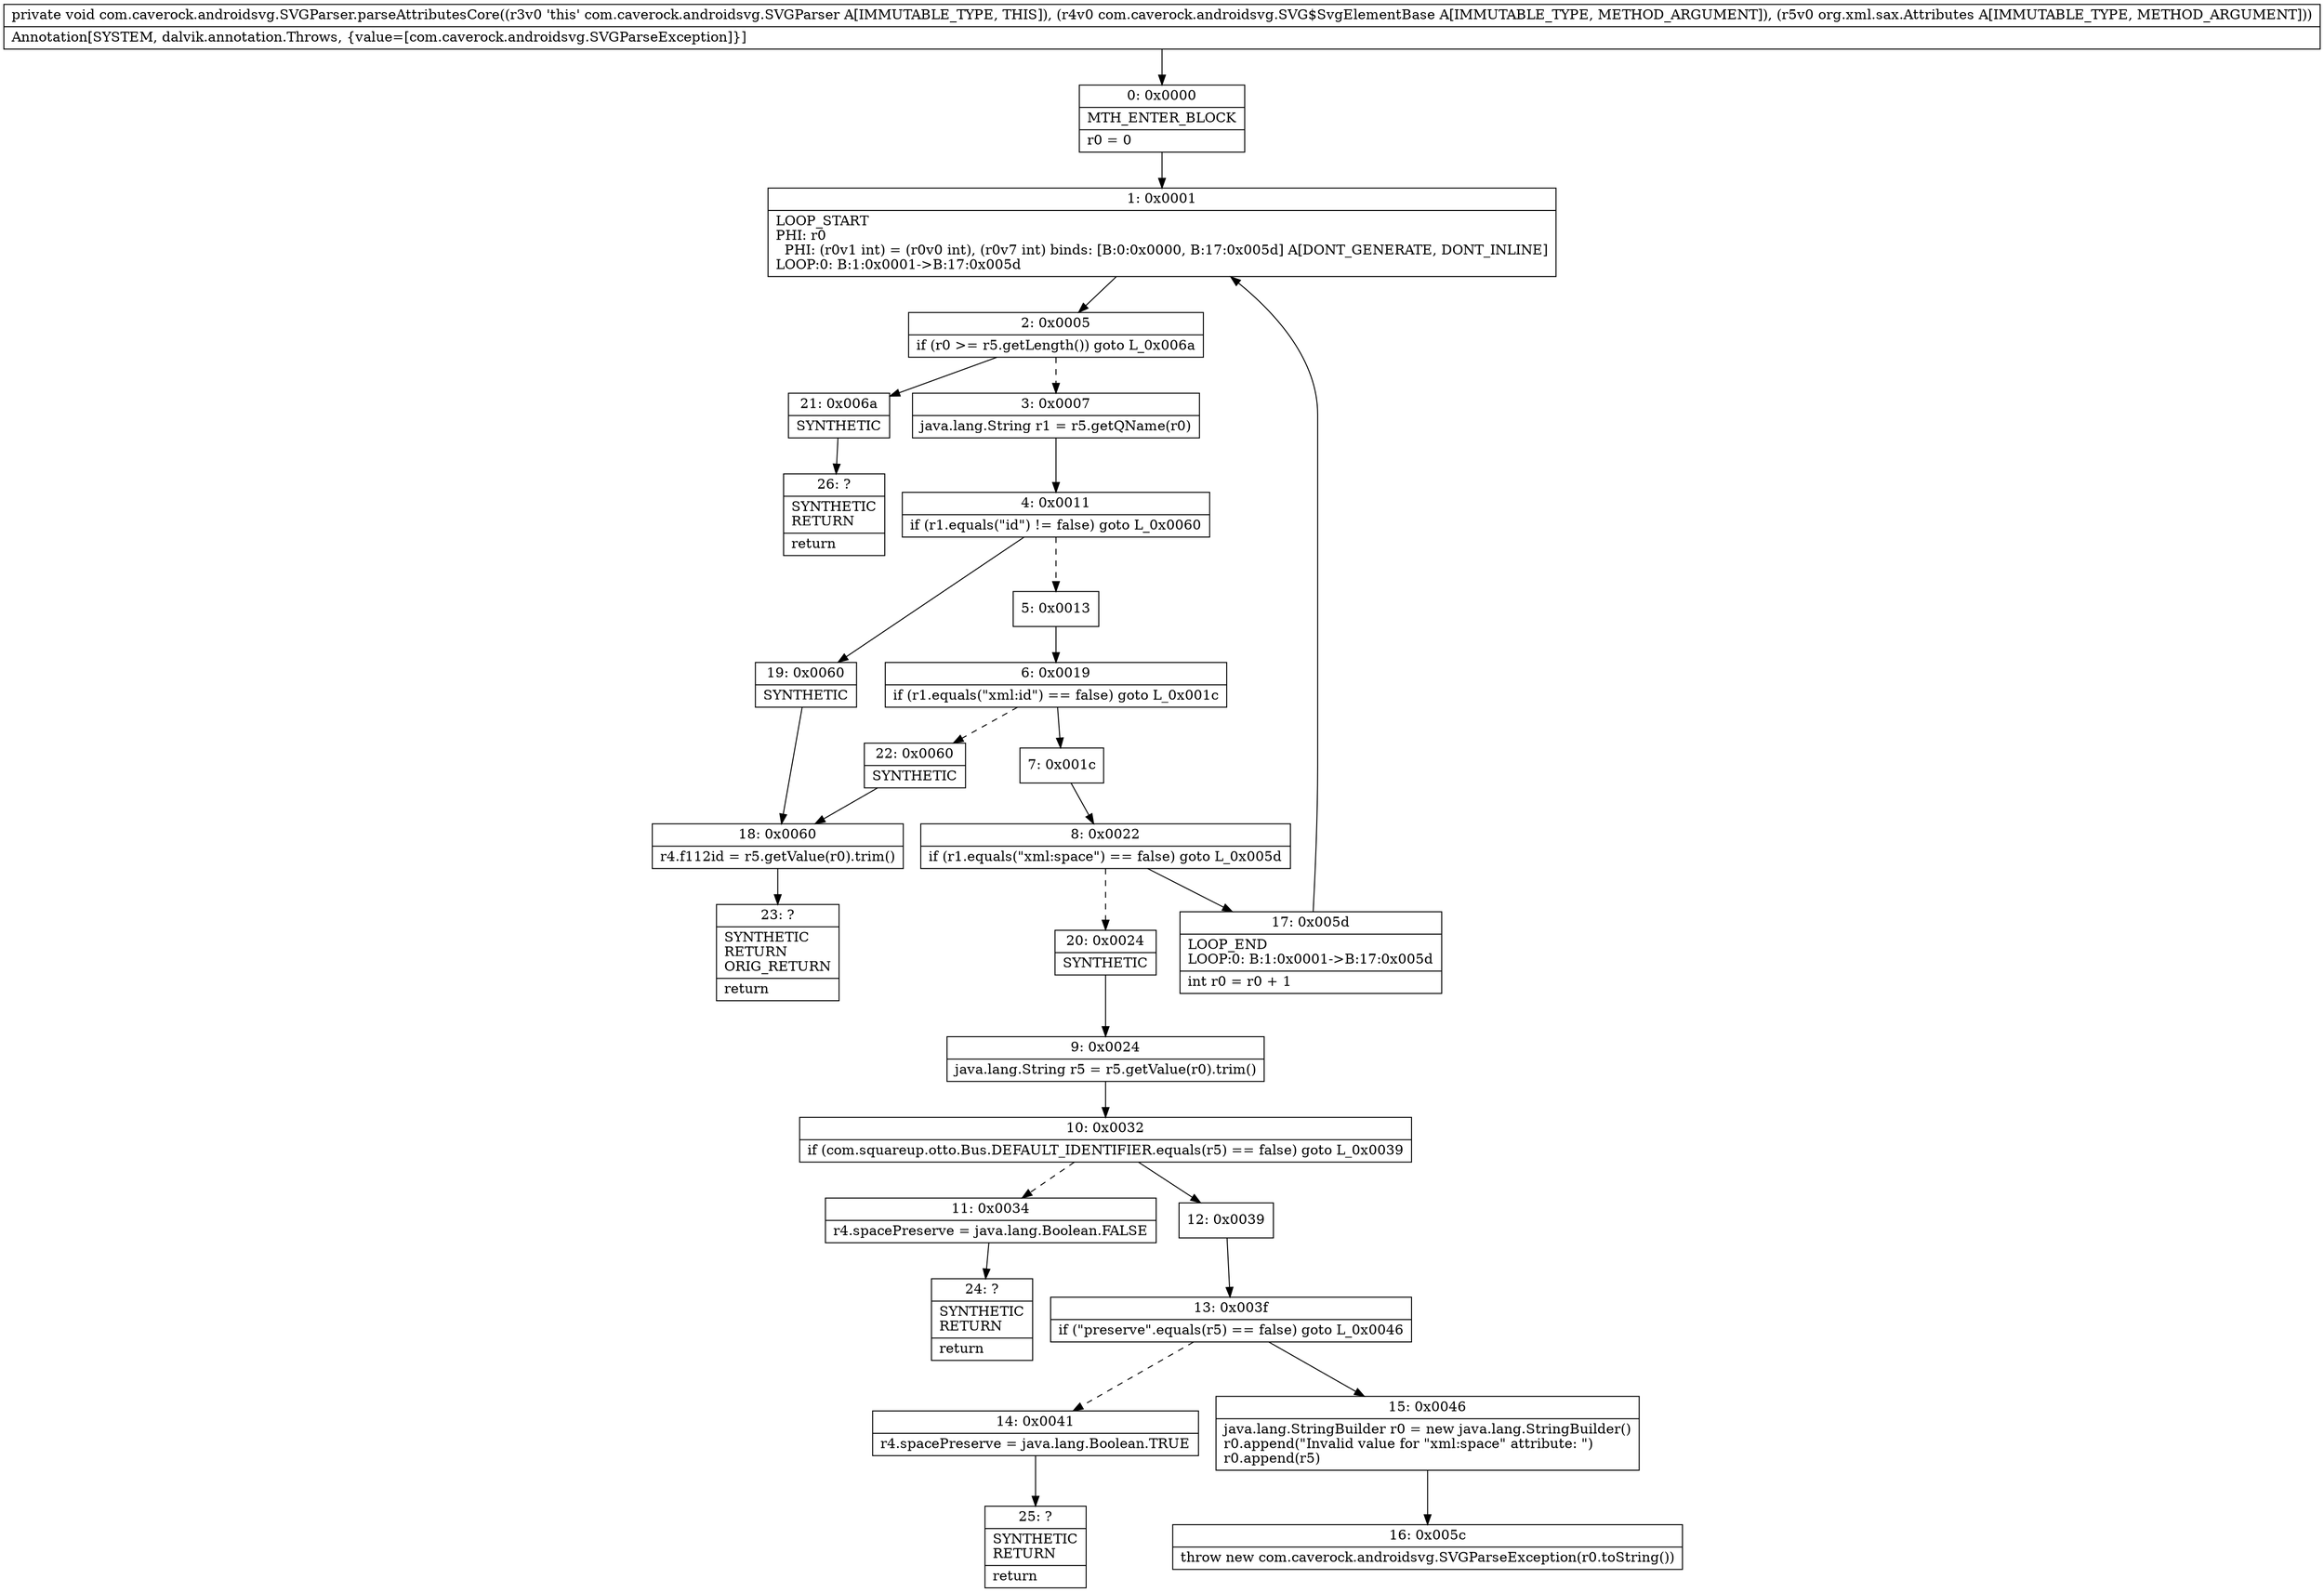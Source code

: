 digraph "CFG forcom.caverock.androidsvg.SVGParser.parseAttributesCore(Lcom\/caverock\/androidsvg\/SVG$SvgElementBase;Lorg\/xml\/sax\/Attributes;)V" {
Node_0 [shape=record,label="{0\:\ 0x0000|MTH_ENTER_BLOCK\l|r0 = 0\l}"];
Node_1 [shape=record,label="{1\:\ 0x0001|LOOP_START\lPHI: r0 \l  PHI: (r0v1 int) = (r0v0 int), (r0v7 int) binds: [B:0:0x0000, B:17:0x005d] A[DONT_GENERATE, DONT_INLINE]\lLOOP:0: B:1:0x0001\-\>B:17:0x005d\l}"];
Node_2 [shape=record,label="{2\:\ 0x0005|if (r0 \>= r5.getLength()) goto L_0x006a\l}"];
Node_3 [shape=record,label="{3\:\ 0x0007|java.lang.String r1 = r5.getQName(r0)\l}"];
Node_4 [shape=record,label="{4\:\ 0x0011|if (r1.equals(\"id\") != false) goto L_0x0060\l}"];
Node_5 [shape=record,label="{5\:\ 0x0013}"];
Node_6 [shape=record,label="{6\:\ 0x0019|if (r1.equals(\"xml:id\") == false) goto L_0x001c\l}"];
Node_7 [shape=record,label="{7\:\ 0x001c}"];
Node_8 [shape=record,label="{8\:\ 0x0022|if (r1.equals(\"xml:space\") == false) goto L_0x005d\l}"];
Node_9 [shape=record,label="{9\:\ 0x0024|java.lang.String r5 = r5.getValue(r0).trim()\l}"];
Node_10 [shape=record,label="{10\:\ 0x0032|if (com.squareup.otto.Bus.DEFAULT_IDENTIFIER.equals(r5) == false) goto L_0x0039\l}"];
Node_11 [shape=record,label="{11\:\ 0x0034|r4.spacePreserve = java.lang.Boolean.FALSE\l}"];
Node_12 [shape=record,label="{12\:\ 0x0039}"];
Node_13 [shape=record,label="{13\:\ 0x003f|if (\"preserve\".equals(r5) == false) goto L_0x0046\l}"];
Node_14 [shape=record,label="{14\:\ 0x0041|r4.spacePreserve = java.lang.Boolean.TRUE\l}"];
Node_15 [shape=record,label="{15\:\ 0x0046|java.lang.StringBuilder r0 = new java.lang.StringBuilder()\lr0.append(\"Invalid value for \"xml:space\" attribute: \")\lr0.append(r5)\l}"];
Node_16 [shape=record,label="{16\:\ 0x005c|throw new com.caverock.androidsvg.SVGParseException(r0.toString())\l}"];
Node_17 [shape=record,label="{17\:\ 0x005d|LOOP_END\lLOOP:0: B:1:0x0001\-\>B:17:0x005d\l|int r0 = r0 + 1\l}"];
Node_18 [shape=record,label="{18\:\ 0x0060|r4.f112id = r5.getValue(r0).trim()\l}"];
Node_19 [shape=record,label="{19\:\ 0x0060|SYNTHETIC\l}"];
Node_20 [shape=record,label="{20\:\ 0x0024|SYNTHETIC\l}"];
Node_21 [shape=record,label="{21\:\ 0x006a|SYNTHETIC\l}"];
Node_22 [shape=record,label="{22\:\ 0x0060|SYNTHETIC\l}"];
Node_23 [shape=record,label="{23\:\ ?|SYNTHETIC\lRETURN\lORIG_RETURN\l|return\l}"];
Node_24 [shape=record,label="{24\:\ ?|SYNTHETIC\lRETURN\l|return\l}"];
Node_25 [shape=record,label="{25\:\ ?|SYNTHETIC\lRETURN\l|return\l}"];
Node_26 [shape=record,label="{26\:\ ?|SYNTHETIC\lRETURN\l|return\l}"];
MethodNode[shape=record,label="{private void com.caverock.androidsvg.SVGParser.parseAttributesCore((r3v0 'this' com.caverock.androidsvg.SVGParser A[IMMUTABLE_TYPE, THIS]), (r4v0 com.caverock.androidsvg.SVG$SvgElementBase A[IMMUTABLE_TYPE, METHOD_ARGUMENT]), (r5v0 org.xml.sax.Attributes A[IMMUTABLE_TYPE, METHOD_ARGUMENT]))  | Annotation[SYSTEM, dalvik.annotation.Throws, \{value=[com.caverock.androidsvg.SVGParseException]\}]\l}"];
MethodNode -> Node_0;
Node_0 -> Node_1;
Node_1 -> Node_2;
Node_2 -> Node_3[style=dashed];
Node_2 -> Node_21;
Node_3 -> Node_4;
Node_4 -> Node_5[style=dashed];
Node_4 -> Node_19;
Node_5 -> Node_6;
Node_6 -> Node_7;
Node_6 -> Node_22[style=dashed];
Node_7 -> Node_8;
Node_8 -> Node_17;
Node_8 -> Node_20[style=dashed];
Node_9 -> Node_10;
Node_10 -> Node_11[style=dashed];
Node_10 -> Node_12;
Node_11 -> Node_24;
Node_12 -> Node_13;
Node_13 -> Node_14[style=dashed];
Node_13 -> Node_15;
Node_14 -> Node_25;
Node_15 -> Node_16;
Node_17 -> Node_1;
Node_18 -> Node_23;
Node_19 -> Node_18;
Node_20 -> Node_9;
Node_21 -> Node_26;
Node_22 -> Node_18;
}

